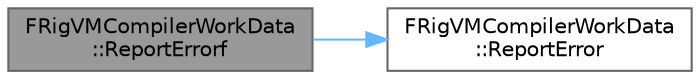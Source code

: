 digraph "FRigVMCompilerWorkData::ReportErrorf"
{
 // INTERACTIVE_SVG=YES
 // LATEX_PDF_SIZE
  bgcolor="transparent";
  edge [fontname=Helvetica,fontsize=10,labelfontname=Helvetica,labelfontsize=10];
  node [fontname=Helvetica,fontsize=10,shape=box,height=0.2,width=0.4];
  rankdir="LR";
  Node1 [id="Node000001",label="FRigVMCompilerWorkData\l::ReportErrorf",height=0.2,width=0.4,color="gray40", fillcolor="grey60", style="filled", fontcolor="black",tooltip=" "];
  Node1 -> Node2 [id="edge1_Node000001_Node000002",color="steelblue1",style="solid",tooltip=" "];
  Node2 [id="Node000002",label="FRigVMCompilerWorkData\l::ReportError",height=0.2,width=0.4,color="grey40", fillcolor="white", style="filled",URL="$d9/d6f/structFRigVMCompilerWorkData.html#a22773462778001ae5b01ae5e9cf08689",tooltip=" "];
}
